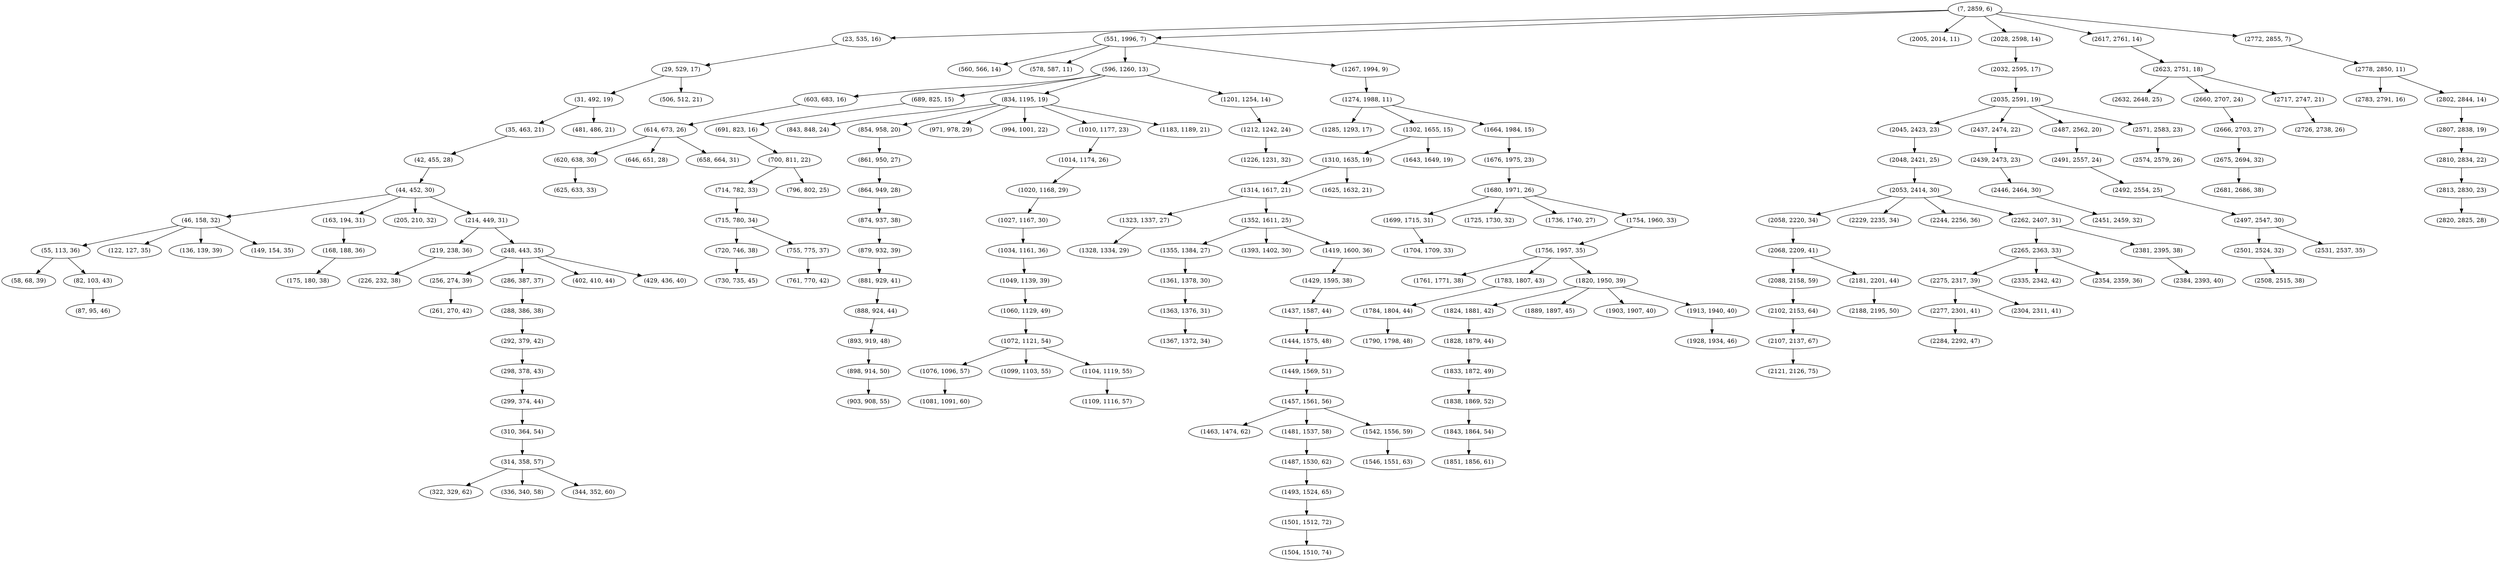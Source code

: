 digraph tree {
    "(7, 2859, 6)";
    "(23, 535, 16)";
    "(29, 529, 17)";
    "(31, 492, 19)";
    "(35, 463, 21)";
    "(42, 455, 28)";
    "(44, 452, 30)";
    "(46, 158, 32)";
    "(55, 113, 36)";
    "(58, 68, 39)";
    "(82, 103, 43)";
    "(87, 95, 46)";
    "(122, 127, 35)";
    "(136, 139, 39)";
    "(149, 154, 35)";
    "(163, 194, 31)";
    "(168, 188, 36)";
    "(175, 180, 38)";
    "(205, 210, 32)";
    "(214, 449, 31)";
    "(219, 238, 36)";
    "(226, 232, 38)";
    "(248, 443, 35)";
    "(256, 274, 39)";
    "(261, 270, 42)";
    "(286, 387, 37)";
    "(288, 386, 38)";
    "(292, 379, 42)";
    "(298, 378, 43)";
    "(299, 374, 44)";
    "(310, 364, 54)";
    "(314, 358, 57)";
    "(322, 329, 62)";
    "(336, 340, 58)";
    "(344, 352, 60)";
    "(402, 410, 44)";
    "(429, 436, 40)";
    "(481, 486, 21)";
    "(506, 512, 21)";
    "(551, 1996, 7)";
    "(560, 566, 14)";
    "(578, 587, 11)";
    "(596, 1260, 13)";
    "(603, 683, 16)";
    "(614, 673, 26)";
    "(620, 638, 30)";
    "(625, 633, 33)";
    "(646, 651, 28)";
    "(658, 664, 31)";
    "(689, 825, 15)";
    "(691, 823, 16)";
    "(700, 811, 22)";
    "(714, 782, 33)";
    "(715, 780, 34)";
    "(720, 746, 38)";
    "(730, 735, 45)";
    "(755, 775, 37)";
    "(761, 770, 42)";
    "(796, 802, 25)";
    "(834, 1195, 19)";
    "(843, 848, 24)";
    "(854, 958, 20)";
    "(861, 950, 27)";
    "(864, 949, 28)";
    "(874, 937, 38)";
    "(879, 932, 39)";
    "(881, 929, 41)";
    "(888, 924, 44)";
    "(893, 919, 48)";
    "(898, 914, 50)";
    "(903, 908, 55)";
    "(971, 978, 29)";
    "(994, 1001, 22)";
    "(1010, 1177, 23)";
    "(1014, 1174, 26)";
    "(1020, 1168, 29)";
    "(1027, 1167, 30)";
    "(1034, 1161, 36)";
    "(1049, 1139, 39)";
    "(1060, 1129, 49)";
    "(1072, 1121, 54)";
    "(1076, 1096, 57)";
    "(1081, 1091, 60)";
    "(1099, 1103, 55)";
    "(1104, 1119, 55)";
    "(1109, 1116, 57)";
    "(1183, 1189, 21)";
    "(1201, 1254, 14)";
    "(1212, 1242, 24)";
    "(1226, 1231, 32)";
    "(1267, 1994, 9)";
    "(1274, 1988, 11)";
    "(1285, 1293, 17)";
    "(1302, 1655, 15)";
    "(1310, 1635, 19)";
    "(1314, 1617, 21)";
    "(1323, 1337, 27)";
    "(1328, 1334, 29)";
    "(1352, 1611, 25)";
    "(1355, 1384, 27)";
    "(1361, 1378, 30)";
    "(1363, 1376, 31)";
    "(1367, 1372, 34)";
    "(1393, 1402, 30)";
    "(1419, 1600, 36)";
    "(1429, 1595, 38)";
    "(1437, 1587, 44)";
    "(1444, 1575, 48)";
    "(1449, 1569, 51)";
    "(1457, 1561, 56)";
    "(1463, 1474, 62)";
    "(1481, 1537, 58)";
    "(1487, 1530, 62)";
    "(1493, 1524, 65)";
    "(1501, 1512, 72)";
    "(1504, 1510, 74)";
    "(1542, 1556, 59)";
    "(1546, 1551, 63)";
    "(1625, 1632, 21)";
    "(1643, 1649, 19)";
    "(1664, 1984, 15)";
    "(1676, 1975, 23)";
    "(1680, 1971, 26)";
    "(1699, 1715, 31)";
    "(1704, 1709, 33)";
    "(1725, 1730, 32)";
    "(1736, 1740, 27)";
    "(1754, 1960, 33)";
    "(1756, 1957, 35)";
    "(1761, 1771, 38)";
    "(1783, 1807, 43)";
    "(1784, 1804, 44)";
    "(1790, 1798, 48)";
    "(1820, 1950, 39)";
    "(1824, 1881, 42)";
    "(1828, 1879, 44)";
    "(1833, 1872, 49)";
    "(1838, 1869, 52)";
    "(1843, 1864, 54)";
    "(1851, 1856, 61)";
    "(1889, 1897, 45)";
    "(1903, 1907, 40)";
    "(1913, 1940, 40)";
    "(1928, 1934, 46)";
    "(2005, 2014, 11)";
    "(2028, 2598, 14)";
    "(2032, 2595, 17)";
    "(2035, 2591, 19)";
    "(2045, 2423, 23)";
    "(2048, 2421, 25)";
    "(2053, 2414, 30)";
    "(2058, 2220, 34)";
    "(2068, 2209, 41)";
    "(2088, 2158, 59)";
    "(2102, 2153, 64)";
    "(2107, 2137, 67)";
    "(2121, 2126, 75)";
    "(2181, 2201, 44)";
    "(2188, 2195, 50)";
    "(2229, 2235, 34)";
    "(2244, 2256, 36)";
    "(2262, 2407, 31)";
    "(2265, 2363, 33)";
    "(2275, 2317, 39)";
    "(2277, 2301, 41)";
    "(2284, 2292, 47)";
    "(2304, 2311, 41)";
    "(2335, 2342, 42)";
    "(2354, 2359, 36)";
    "(2381, 2395, 38)";
    "(2384, 2393, 40)";
    "(2437, 2474, 22)";
    "(2439, 2473, 23)";
    "(2446, 2464, 30)";
    "(2451, 2459, 32)";
    "(2487, 2562, 20)";
    "(2491, 2557, 24)";
    "(2492, 2554, 25)";
    "(2497, 2547, 30)";
    "(2501, 2524, 32)";
    "(2508, 2515, 38)";
    "(2531, 2537, 35)";
    "(2571, 2583, 23)";
    "(2574, 2579, 26)";
    "(2617, 2761, 14)";
    "(2623, 2751, 18)";
    "(2632, 2648, 25)";
    "(2660, 2707, 24)";
    "(2666, 2703, 27)";
    "(2675, 2694, 32)";
    "(2681, 2686, 38)";
    "(2717, 2747, 21)";
    "(2726, 2738, 26)";
    "(2772, 2855, 7)";
    "(2778, 2850, 11)";
    "(2783, 2791, 16)";
    "(2802, 2844, 14)";
    "(2807, 2838, 19)";
    "(2810, 2834, 22)";
    "(2813, 2830, 23)";
    "(2820, 2825, 28)";
    "(7, 2859, 6)" -> "(23, 535, 16)";
    "(7, 2859, 6)" -> "(551, 1996, 7)";
    "(7, 2859, 6)" -> "(2005, 2014, 11)";
    "(7, 2859, 6)" -> "(2028, 2598, 14)";
    "(7, 2859, 6)" -> "(2617, 2761, 14)";
    "(7, 2859, 6)" -> "(2772, 2855, 7)";
    "(23, 535, 16)" -> "(29, 529, 17)";
    "(29, 529, 17)" -> "(31, 492, 19)";
    "(29, 529, 17)" -> "(506, 512, 21)";
    "(31, 492, 19)" -> "(35, 463, 21)";
    "(31, 492, 19)" -> "(481, 486, 21)";
    "(35, 463, 21)" -> "(42, 455, 28)";
    "(42, 455, 28)" -> "(44, 452, 30)";
    "(44, 452, 30)" -> "(46, 158, 32)";
    "(44, 452, 30)" -> "(163, 194, 31)";
    "(44, 452, 30)" -> "(205, 210, 32)";
    "(44, 452, 30)" -> "(214, 449, 31)";
    "(46, 158, 32)" -> "(55, 113, 36)";
    "(46, 158, 32)" -> "(122, 127, 35)";
    "(46, 158, 32)" -> "(136, 139, 39)";
    "(46, 158, 32)" -> "(149, 154, 35)";
    "(55, 113, 36)" -> "(58, 68, 39)";
    "(55, 113, 36)" -> "(82, 103, 43)";
    "(82, 103, 43)" -> "(87, 95, 46)";
    "(163, 194, 31)" -> "(168, 188, 36)";
    "(168, 188, 36)" -> "(175, 180, 38)";
    "(214, 449, 31)" -> "(219, 238, 36)";
    "(214, 449, 31)" -> "(248, 443, 35)";
    "(219, 238, 36)" -> "(226, 232, 38)";
    "(248, 443, 35)" -> "(256, 274, 39)";
    "(248, 443, 35)" -> "(286, 387, 37)";
    "(248, 443, 35)" -> "(402, 410, 44)";
    "(248, 443, 35)" -> "(429, 436, 40)";
    "(256, 274, 39)" -> "(261, 270, 42)";
    "(286, 387, 37)" -> "(288, 386, 38)";
    "(288, 386, 38)" -> "(292, 379, 42)";
    "(292, 379, 42)" -> "(298, 378, 43)";
    "(298, 378, 43)" -> "(299, 374, 44)";
    "(299, 374, 44)" -> "(310, 364, 54)";
    "(310, 364, 54)" -> "(314, 358, 57)";
    "(314, 358, 57)" -> "(322, 329, 62)";
    "(314, 358, 57)" -> "(336, 340, 58)";
    "(314, 358, 57)" -> "(344, 352, 60)";
    "(551, 1996, 7)" -> "(560, 566, 14)";
    "(551, 1996, 7)" -> "(578, 587, 11)";
    "(551, 1996, 7)" -> "(596, 1260, 13)";
    "(551, 1996, 7)" -> "(1267, 1994, 9)";
    "(596, 1260, 13)" -> "(603, 683, 16)";
    "(596, 1260, 13)" -> "(689, 825, 15)";
    "(596, 1260, 13)" -> "(834, 1195, 19)";
    "(596, 1260, 13)" -> "(1201, 1254, 14)";
    "(603, 683, 16)" -> "(614, 673, 26)";
    "(614, 673, 26)" -> "(620, 638, 30)";
    "(614, 673, 26)" -> "(646, 651, 28)";
    "(614, 673, 26)" -> "(658, 664, 31)";
    "(620, 638, 30)" -> "(625, 633, 33)";
    "(689, 825, 15)" -> "(691, 823, 16)";
    "(691, 823, 16)" -> "(700, 811, 22)";
    "(700, 811, 22)" -> "(714, 782, 33)";
    "(700, 811, 22)" -> "(796, 802, 25)";
    "(714, 782, 33)" -> "(715, 780, 34)";
    "(715, 780, 34)" -> "(720, 746, 38)";
    "(715, 780, 34)" -> "(755, 775, 37)";
    "(720, 746, 38)" -> "(730, 735, 45)";
    "(755, 775, 37)" -> "(761, 770, 42)";
    "(834, 1195, 19)" -> "(843, 848, 24)";
    "(834, 1195, 19)" -> "(854, 958, 20)";
    "(834, 1195, 19)" -> "(971, 978, 29)";
    "(834, 1195, 19)" -> "(994, 1001, 22)";
    "(834, 1195, 19)" -> "(1010, 1177, 23)";
    "(834, 1195, 19)" -> "(1183, 1189, 21)";
    "(854, 958, 20)" -> "(861, 950, 27)";
    "(861, 950, 27)" -> "(864, 949, 28)";
    "(864, 949, 28)" -> "(874, 937, 38)";
    "(874, 937, 38)" -> "(879, 932, 39)";
    "(879, 932, 39)" -> "(881, 929, 41)";
    "(881, 929, 41)" -> "(888, 924, 44)";
    "(888, 924, 44)" -> "(893, 919, 48)";
    "(893, 919, 48)" -> "(898, 914, 50)";
    "(898, 914, 50)" -> "(903, 908, 55)";
    "(1010, 1177, 23)" -> "(1014, 1174, 26)";
    "(1014, 1174, 26)" -> "(1020, 1168, 29)";
    "(1020, 1168, 29)" -> "(1027, 1167, 30)";
    "(1027, 1167, 30)" -> "(1034, 1161, 36)";
    "(1034, 1161, 36)" -> "(1049, 1139, 39)";
    "(1049, 1139, 39)" -> "(1060, 1129, 49)";
    "(1060, 1129, 49)" -> "(1072, 1121, 54)";
    "(1072, 1121, 54)" -> "(1076, 1096, 57)";
    "(1072, 1121, 54)" -> "(1099, 1103, 55)";
    "(1072, 1121, 54)" -> "(1104, 1119, 55)";
    "(1076, 1096, 57)" -> "(1081, 1091, 60)";
    "(1104, 1119, 55)" -> "(1109, 1116, 57)";
    "(1201, 1254, 14)" -> "(1212, 1242, 24)";
    "(1212, 1242, 24)" -> "(1226, 1231, 32)";
    "(1267, 1994, 9)" -> "(1274, 1988, 11)";
    "(1274, 1988, 11)" -> "(1285, 1293, 17)";
    "(1274, 1988, 11)" -> "(1302, 1655, 15)";
    "(1274, 1988, 11)" -> "(1664, 1984, 15)";
    "(1302, 1655, 15)" -> "(1310, 1635, 19)";
    "(1302, 1655, 15)" -> "(1643, 1649, 19)";
    "(1310, 1635, 19)" -> "(1314, 1617, 21)";
    "(1310, 1635, 19)" -> "(1625, 1632, 21)";
    "(1314, 1617, 21)" -> "(1323, 1337, 27)";
    "(1314, 1617, 21)" -> "(1352, 1611, 25)";
    "(1323, 1337, 27)" -> "(1328, 1334, 29)";
    "(1352, 1611, 25)" -> "(1355, 1384, 27)";
    "(1352, 1611, 25)" -> "(1393, 1402, 30)";
    "(1352, 1611, 25)" -> "(1419, 1600, 36)";
    "(1355, 1384, 27)" -> "(1361, 1378, 30)";
    "(1361, 1378, 30)" -> "(1363, 1376, 31)";
    "(1363, 1376, 31)" -> "(1367, 1372, 34)";
    "(1419, 1600, 36)" -> "(1429, 1595, 38)";
    "(1429, 1595, 38)" -> "(1437, 1587, 44)";
    "(1437, 1587, 44)" -> "(1444, 1575, 48)";
    "(1444, 1575, 48)" -> "(1449, 1569, 51)";
    "(1449, 1569, 51)" -> "(1457, 1561, 56)";
    "(1457, 1561, 56)" -> "(1463, 1474, 62)";
    "(1457, 1561, 56)" -> "(1481, 1537, 58)";
    "(1457, 1561, 56)" -> "(1542, 1556, 59)";
    "(1481, 1537, 58)" -> "(1487, 1530, 62)";
    "(1487, 1530, 62)" -> "(1493, 1524, 65)";
    "(1493, 1524, 65)" -> "(1501, 1512, 72)";
    "(1501, 1512, 72)" -> "(1504, 1510, 74)";
    "(1542, 1556, 59)" -> "(1546, 1551, 63)";
    "(1664, 1984, 15)" -> "(1676, 1975, 23)";
    "(1676, 1975, 23)" -> "(1680, 1971, 26)";
    "(1680, 1971, 26)" -> "(1699, 1715, 31)";
    "(1680, 1971, 26)" -> "(1725, 1730, 32)";
    "(1680, 1971, 26)" -> "(1736, 1740, 27)";
    "(1680, 1971, 26)" -> "(1754, 1960, 33)";
    "(1699, 1715, 31)" -> "(1704, 1709, 33)";
    "(1754, 1960, 33)" -> "(1756, 1957, 35)";
    "(1756, 1957, 35)" -> "(1761, 1771, 38)";
    "(1756, 1957, 35)" -> "(1783, 1807, 43)";
    "(1756, 1957, 35)" -> "(1820, 1950, 39)";
    "(1783, 1807, 43)" -> "(1784, 1804, 44)";
    "(1784, 1804, 44)" -> "(1790, 1798, 48)";
    "(1820, 1950, 39)" -> "(1824, 1881, 42)";
    "(1820, 1950, 39)" -> "(1889, 1897, 45)";
    "(1820, 1950, 39)" -> "(1903, 1907, 40)";
    "(1820, 1950, 39)" -> "(1913, 1940, 40)";
    "(1824, 1881, 42)" -> "(1828, 1879, 44)";
    "(1828, 1879, 44)" -> "(1833, 1872, 49)";
    "(1833, 1872, 49)" -> "(1838, 1869, 52)";
    "(1838, 1869, 52)" -> "(1843, 1864, 54)";
    "(1843, 1864, 54)" -> "(1851, 1856, 61)";
    "(1913, 1940, 40)" -> "(1928, 1934, 46)";
    "(2028, 2598, 14)" -> "(2032, 2595, 17)";
    "(2032, 2595, 17)" -> "(2035, 2591, 19)";
    "(2035, 2591, 19)" -> "(2045, 2423, 23)";
    "(2035, 2591, 19)" -> "(2437, 2474, 22)";
    "(2035, 2591, 19)" -> "(2487, 2562, 20)";
    "(2035, 2591, 19)" -> "(2571, 2583, 23)";
    "(2045, 2423, 23)" -> "(2048, 2421, 25)";
    "(2048, 2421, 25)" -> "(2053, 2414, 30)";
    "(2053, 2414, 30)" -> "(2058, 2220, 34)";
    "(2053, 2414, 30)" -> "(2229, 2235, 34)";
    "(2053, 2414, 30)" -> "(2244, 2256, 36)";
    "(2053, 2414, 30)" -> "(2262, 2407, 31)";
    "(2058, 2220, 34)" -> "(2068, 2209, 41)";
    "(2068, 2209, 41)" -> "(2088, 2158, 59)";
    "(2068, 2209, 41)" -> "(2181, 2201, 44)";
    "(2088, 2158, 59)" -> "(2102, 2153, 64)";
    "(2102, 2153, 64)" -> "(2107, 2137, 67)";
    "(2107, 2137, 67)" -> "(2121, 2126, 75)";
    "(2181, 2201, 44)" -> "(2188, 2195, 50)";
    "(2262, 2407, 31)" -> "(2265, 2363, 33)";
    "(2262, 2407, 31)" -> "(2381, 2395, 38)";
    "(2265, 2363, 33)" -> "(2275, 2317, 39)";
    "(2265, 2363, 33)" -> "(2335, 2342, 42)";
    "(2265, 2363, 33)" -> "(2354, 2359, 36)";
    "(2275, 2317, 39)" -> "(2277, 2301, 41)";
    "(2275, 2317, 39)" -> "(2304, 2311, 41)";
    "(2277, 2301, 41)" -> "(2284, 2292, 47)";
    "(2381, 2395, 38)" -> "(2384, 2393, 40)";
    "(2437, 2474, 22)" -> "(2439, 2473, 23)";
    "(2439, 2473, 23)" -> "(2446, 2464, 30)";
    "(2446, 2464, 30)" -> "(2451, 2459, 32)";
    "(2487, 2562, 20)" -> "(2491, 2557, 24)";
    "(2491, 2557, 24)" -> "(2492, 2554, 25)";
    "(2492, 2554, 25)" -> "(2497, 2547, 30)";
    "(2497, 2547, 30)" -> "(2501, 2524, 32)";
    "(2497, 2547, 30)" -> "(2531, 2537, 35)";
    "(2501, 2524, 32)" -> "(2508, 2515, 38)";
    "(2571, 2583, 23)" -> "(2574, 2579, 26)";
    "(2617, 2761, 14)" -> "(2623, 2751, 18)";
    "(2623, 2751, 18)" -> "(2632, 2648, 25)";
    "(2623, 2751, 18)" -> "(2660, 2707, 24)";
    "(2623, 2751, 18)" -> "(2717, 2747, 21)";
    "(2660, 2707, 24)" -> "(2666, 2703, 27)";
    "(2666, 2703, 27)" -> "(2675, 2694, 32)";
    "(2675, 2694, 32)" -> "(2681, 2686, 38)";
    "(2717, 2747, 21)" -> "(2726, 2738, 26)";
    "(2772, 2855, 7)" -> "(2778, 2850, 11)";
    "(2778, 2850, 11)" -> "(2783, 2791, 16)";
    "(2778, 2850, 11)" -> "(2802, 2844, 14)";
    "(2802, 2844, 14)" -> "(2807, 2838, 19)";
    "(2807, 2838, 19)" -> "(2810, 2834, 22)";
    "(2810, 2834, 22)" -> "(2813, 2830, 23)";
    "(2813, 2830, 23)" -> "(2820, 2825, 28)";
}
